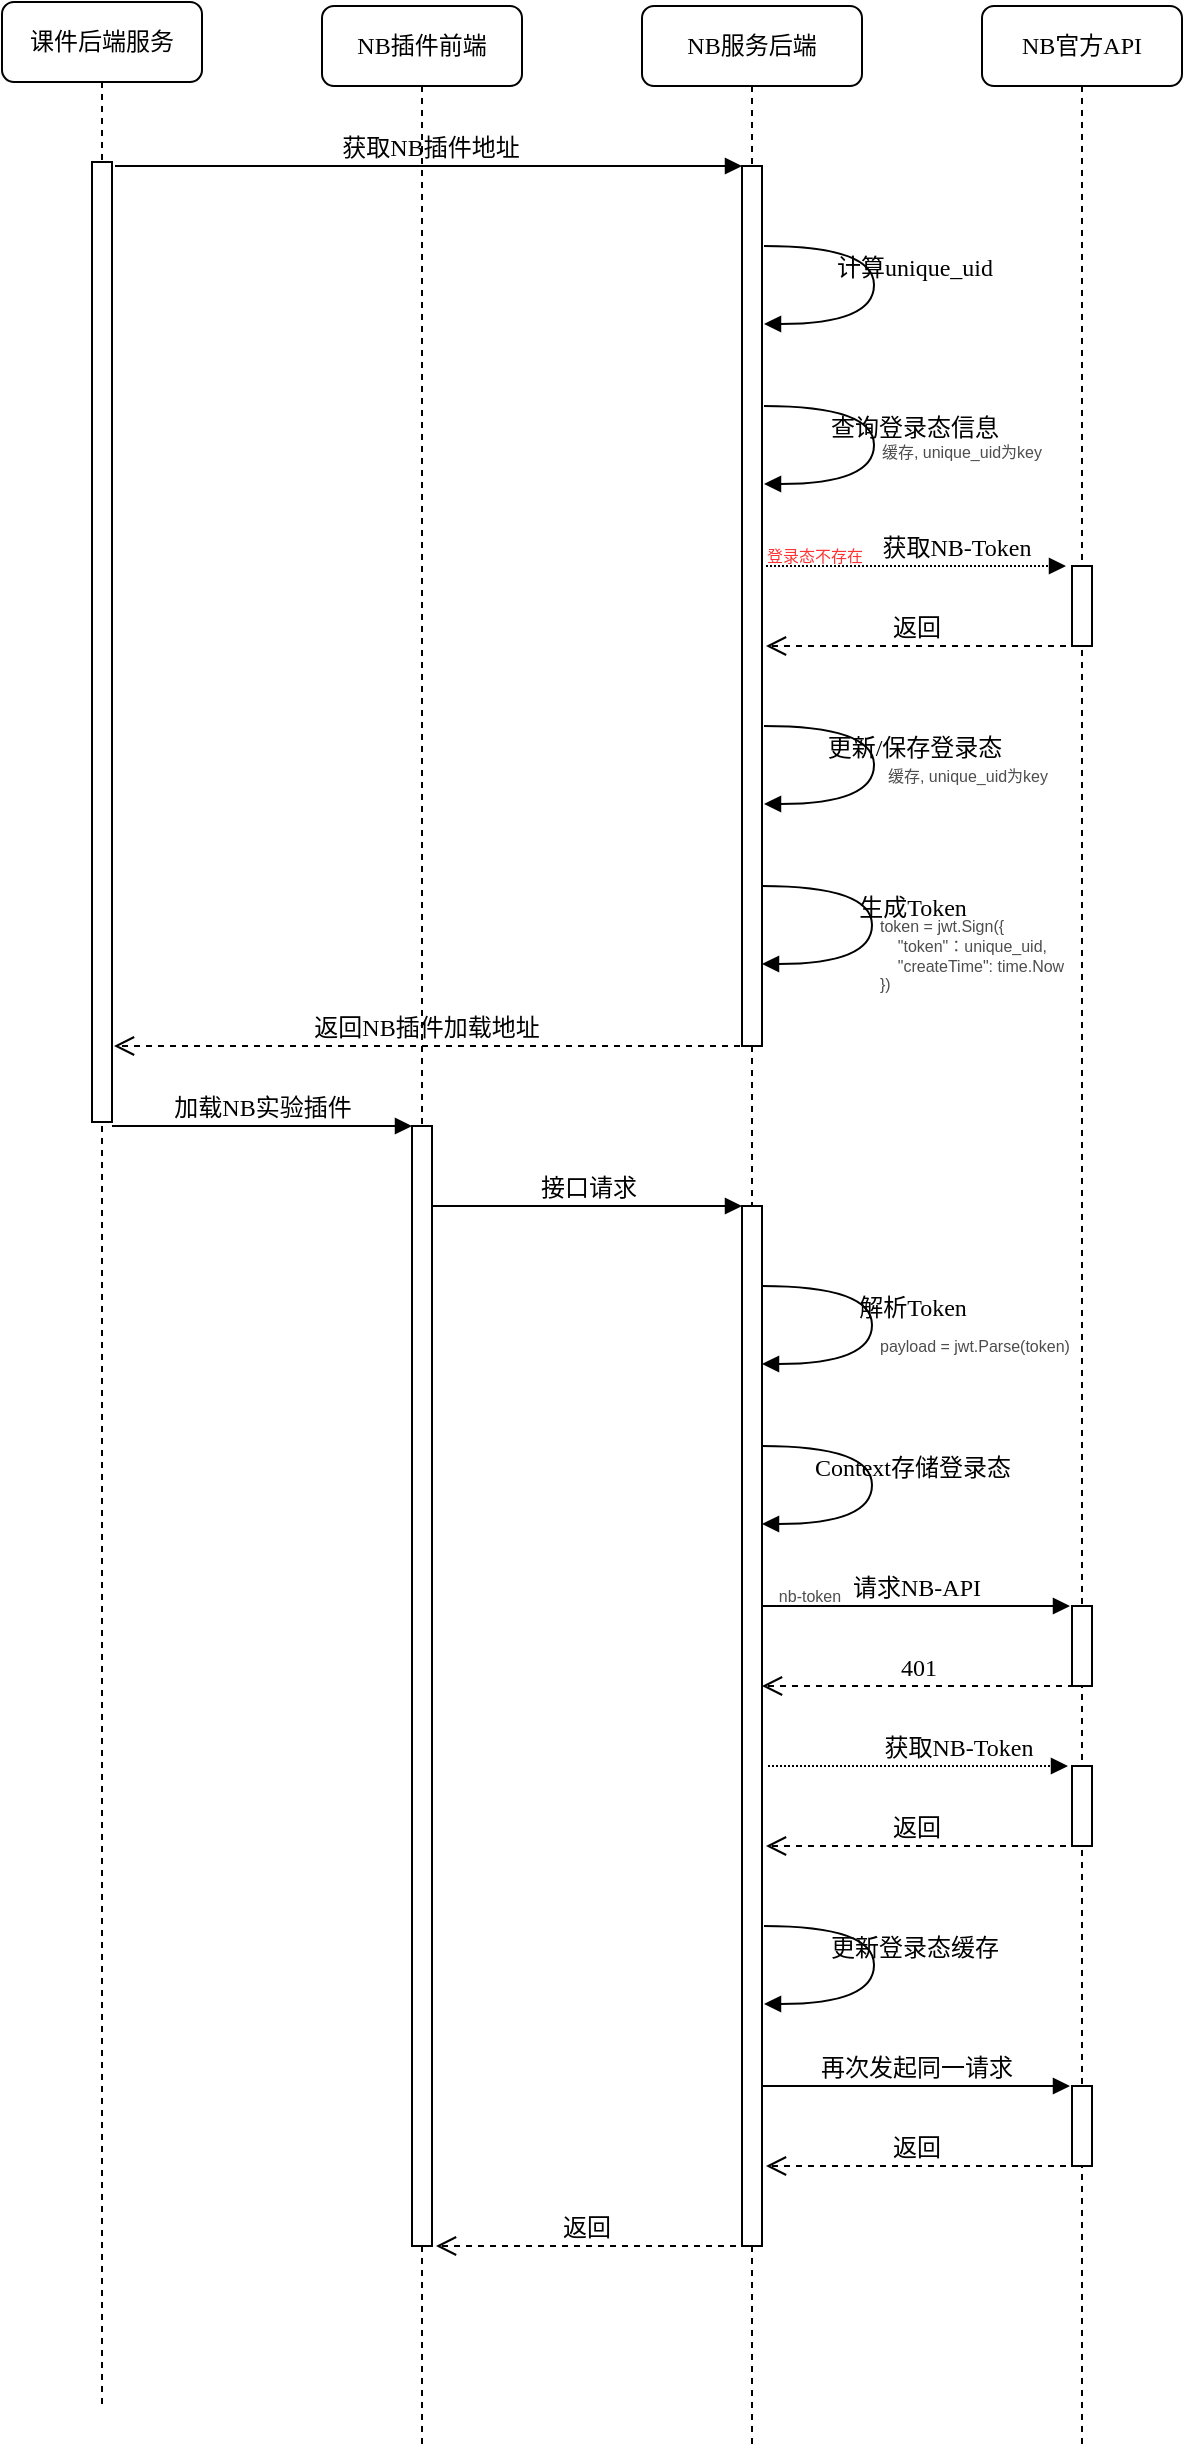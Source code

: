 <mxfile version="24.7.7">
  <diagram name="第 1 页" id="R11ki24l0IiZ1_yi1Dwo">
    <mxGraphModel dx="2100" dy="1240" grid="1" gridSize="10" guides="1" tooltips="1" connect="1" arrows="1" fold="1" page="1" pageScale="1" pageWidth="827" pageHeight="1169" math="0" shadow="0">
      <root>
        <mxCell id="0" />
        <mxCell id="1" parent="0" />
        <mxCell id="tGxa9McU4CZV0gH0aVvl-40" value="课件后端服务" style="shape=umlLifeline;perimeter=lifelinePerimeter;whiteSpace=wrap;html=1;container=1;collapsible=0;recursiveResize=0;outlineConnect=0;rounded=1;shadow=0;comic=0;labelBackgroundColor=none;strokeWidth=1;fontFamily=Verdana;fontSize=12;align=center;" vertex="1" parent="1">
          <mxGeometry x="400" y="78" width="100" height="1202" as="geometry" />
        </mxCell>
        <mxCell id="tGxa9McU4CZV0gH0aVvl-41" value="" style="html=1;points=[];perimeter=orthogonalPerimeter;rounded=0;shadow=0;comic=0;labelBackgroundColor=none;strokeWidth=1;fontFamily=Verdana;fontSize=12;align=center;" vertex="1" parent="tGxa9McU4CZV0gH0aVvl-40">
          <mxGeometry x="45" y="80" width="10" height="480" as="geometry" />
        </mxCell>
        <mxCell id="tGxa9McU4CZV0gH0aVvl-43" value="NB插件前端" style="shape=umlLifeline;perimeter=lifelinePerimeter;whiteSpace=wrap;html=1;container=1;collapsible=0;recursiveResize=0;outlineConnect=0;rounded=1;shadow=0;comic=0;labelBackgroundColor=none;strokeWidth=1;fontFamily=Verdana;fontSize=12;align=center;" vertex="1" parent="1">
          <mxGeometry x="560" y="80" width="100" height="1220" as="geometry" />
        </mxCell>
        <mxCell id="tGxa9McU4CZV0gH0aVvl-122" value="" style="html=1;points=[];perimeter=orthogonalPerimeter;rounded=0;shadow=0;comic=0;labelBackgroundColor=none;strokeWidth=1;fontFamily=Verdana;fontSize=12;align=center;" vertex="1" parent="tGxa9McU4CZV0gH0aVvl-43">
          <mxGeometry x="45" y="560" width="10" height="560" as="geometry" />
        </mxCell>
        <mxCell id="tGxa9McU4CZV0gH0aVvl-52" value="NB服务后端" style="shape=umlLifeline;perimeter=lifelinePerimeter;whiteSpace=wrap;html=1;container=1;collapsible=0;recursiveResize=0;outlineConnect=0;rounded=1;shadow=0;comic=0;labelBackgroundColor=none;strokeWidth=1;fontFamily=Verdana;fontSize=12;align=center;" vertex="1" parent="1">
          <mxGeometry x="720" y="80" width="110" height="1220" as="geometry" />
        </mxCell>
        <mxCell id="tGxa9McU4CZV0gH0aVvl-53" value="" style="html=1;points=[];perimeter=orthogonalPerimeter;rounded=0;shadow=0;comic=0;labelBackgroundColor=none;strokeWidth=1;fontFamily=Verdana;fontSize=12;align=center;" vertex="1" parent="tGxa9McU4CZV0gH0aVvl-52">
          <mxGeometry x="50" y="80" width="10" height="440" as="geometry" />
        </mxCell>
        <mxCell id="tGxa9McU4CZV0gH0aVvl-54" value="" style="html=1;points=[];perimeter=orthogonalPerimeter;rounded=0;shadow=0;comic=0;labelBackgroundColor=none;strokeWidth=1;fontFamily=Verdana;fontSize=12;align=center;" vertex="1" parent="tGxa9McU4CZV0gH0aVvl-52">
          <mxGeometry x="50" y="600" width="10" height="520" as="geometry" />
        </mxCell>
        <mxCell id="tGxa9McU4CZV0gH0aVvl-117" value="登录态不存在" style="text;html=1;align=center;verticalAlign=middle;whiteSpace=wrap;rounded=0;fontSize=8;fontColor=#FF3333;" vertex="1" parent="tGxa9McU4CZV0gH0aVvl-52">
          <mxGeometry x="60" y="270" width="53" height="10" as="geometry" />
        </mxCell>
        <mxCell id="tGxa9McU4CZV0gH0aVvl-127" value="nb-token" style="text;html=1;align=center;verticalAlign=middle;whiteSpace=wrap;rounded=0;fontSize=8;fontColor=#4D4D4D;" vertex="1" parent="tGxa9McU4CZV0gH0aVvl-52">
          <mxGeometry x="59" y="790" width="50" height="10" as="geometry" />
        </mxCell>
        <mxCell id="tGxa9McU4CZV0gH0aVvl-58" value="NB官方API" style="shape=umlLifeline;perimeter=lifelinePerimeter;whiteSpace=wrap;html=1;container=1;collapsible=0;recursiveResize=0;outlineConnect=0;rounded=1;shadow=0;comic=0;labelBackgroundColor=none;strokeWidth=1;fontFamily=Verdana;fontSize=12;align=center;" vertex="1" parent="1">
          <mxGeometry x="890" y="80" width="100" height="1220" as="geometry" />
        </mxCell>
        <mxCell id="tGxa9McU4CZV0gH0aVvl-59" value="" style="html=1;points=[];perimeter=orthogonalPerimeter;rounded=0;shadow=0;comic=0;labelBackgroundColor=none;strokeWidth=1;fontFamily=Verdana;fontSize=12;align=center;" vertex="1" parent="tGxa9McU4CZV0gH0aVvl-58">
          <mxGeometry x="45" y="280" width="10" height="40" as="geometry" />
        </mxCell>
        <mxCell id="tGxa9McU4CZV0gH0aVvl-61" value="请求NB-API" style="html=1;verticalAlign=bottom;endArrow=block;entryX=0;entryY=0;labelBackgroundColor=none;fontFamily=Verdana;fontSize=12;edgeStyle=elbowEdgeStyle;elbow=vertical;" edge="1" parent="tGxa9McU4CZV0gH0aVvl-58">
          <mxGeometry relative="1" as="geometry">
            <mxPoint x="-110" y="800" as="sourcePoint" />
            <mxPoint x="44" y="800" as="targetPoint" />
          </mxGeometry>
        </mxCell>
        <mxCell id="tGxa9McU4CZV0gH0aVvl-62" value="401" style="html=1;verticalAlign=bottom;endArrow=open;dashed=1;endSize=8;labelBackgroundColor=none;fontFamily=Verdana;fontSize=12;edgeStyle=elbowEdgeStyle;elbow=vertical;" edge="1" parent="tGxa9McU4CZV0gH0aVvl-58">
          <mxGeometry x="-0.003" relative="1" as="geometry">
            <mxPoint x="-110" y="840" as="targetPoint" />
            <Array as="points" />
            <mxPoint x="46" y="840" as="sourcePoint" />
            <mxPoint as="offset" />
          </mxGeometry>
        </mxCell>
        <mxCell id="tGxa9McU4CZV0gH0aVvl-63" value="" style="html=1;points=[];perimeter=orthogonalPerimeter;rounded=0;shadow=0;comic=0;labelBackgroundColor=none;strokeWidth=1;fontFamily=Verdana;fontSize=12;align=center;" vertex="1" parent="tGxa9McU4CZV0gH0aVvl-58">
          <mxGeometry x="45" y="800" width="10" height="40" as="geometry" />
        </mxCell>
        <mxCell id="tGxa9McU4CZV0gH0aVvl-120" value="缓存, unique_uid为key" style="text;html=1;align=center;verticalAlign=middle;whiteSpace=wrap;rounded=0;fontSize=8;fontColor=#4D4D4D;" vertex="1" parent="tGxa9McU4CZV0gH0aVvl-58">
          <mxGeometry x="-50" y="380" width="86" height="10" as="geometry" />
        </mxCell>
        <mxCell id="tGxa9McU4CZV0gH0aVvl-128" value="" style="html=1;points=[];perimeter=orthogonalPerimeter;rounded=0;shadow=0;comic=0;labelBackgroundColor=none;strokeWidth=1;fontFamily=Verdana;fontSize=12;align=center;" vertex="1" parent="tGxa9McU4CZV0gH0aVvl-58">
          <mxGeometry x="45" y="880" width="10" height="40" as="geometry" />
        </mxCell>
        <mxCell id="tGxa9McU4CZV0gH0aVvl-129" value="获取NB-Token" style="html=1;verticalAlign=bottom;endArrow=block;labelBackgroundColor=none;fontFamily=Verdana;fontSize=12;edgeStyle=elbowEdgeStyle;elbow=vertical;dashed=1;dashPattern=1 1;" edge="1" parent="tGxa9McU4CZV0gH0aVvl-58">
          <mxGeometry x="0.267" relative="1" as="geometry">
            <mxPoint x="-107" y="880" as="sourcePoint" />
            <Array as="points">
              <mxPoint x="-52" y="880" />
              <mxPoint x="-42" y="940" />
              <mxPoint x="-2" y="950" />
              <mxPoint x="-22" y="910" />
              <mxPoint x="-102" y="800" />
            </Array>
            <mxPoint x="43" y="880" as="targetPoint" />
            <mxPoint as="offset" />
          </mxGeometry>
        </mxCell>
        <mxCell id="tGxa9McU4CZV0gH0aVvl-130" value="返回" style="html=1;verticalAlign=bottom;endArrow=open;dashed=1;endSize=8;labelBackgroundColor=none;fontFamily=Verdana;fontSize=12;edgeStyle=elbowEdgeStyle;elbow=vertical;" edge="1" parent="tGxa9McU4CZV0gH0aVvl-58">
          <mxGeometry x="0.003" relative="1" as="geometry">
            <mxPoint x="-108" y="920" as="targetPoint" />
            <Array as="points" />
            <mxPoint x="42" y="920" as="sourcePoint" />
            <mxPoint as="offset" />
          </mxGeometry>
        </mxCell>
        <mxCell id="tGxa9McU4CZV0gH0aVvl-133" value="" style="html=1;points=[];perimeter=orthogonalPerimeter;rounded=0;shadow=0;comic=0;labelBackgroundColor=none;strokeWidth=1;fontFamily=Verdana;fontSize=12;align=center;" vertex="1" parent="tGxa9McU4CZV0gH0aVvl-58">
          <mxGeometry x="45" y="1040" width="10" height="40" as="geometry" />
        </mxCell>
        <mxCell id="tGxa9McU4CZV0gH0aVvl-134" value="返回" style="html=1;verticalAlign=bottom;endArrow=open;dashed=1;endSize=8;labelBackgroundColor=none;fontFamily=Verdana;fontSize=12;edgeStyle=elbowEdgeStyle;elbow=vertical;" edge="1" parent="tGxa9McU4CZV0gH0aVvl-58">
          <mxGeometry x="0.003" relative="1" as="geometry">
            <mxPoint x="-108" y="1080" as="targetPoint" />
            <Array as="points" />
            <mxPoint x="42" y="1080" as="sourcePoint" />
            <mxPoint as="offset" />
          </mxGeometry>
        </mxCell>
        <mxCell id="tGxa9McU4CZV0gH0aVvl-67" value="计算unique_uid" style="html=1;verticalAlign=bottom;endArrow=block;labelBackgroundColor=none;fontFamily=Verdana;fontSize=12;elbow=vertical;edgeStyle=orthogonalEdgeStyle;curved=1;exitX=1.038;exitY=0.345;exitPerimeter=0;entryX=1.027;entryY=0.831;entryDx=0;entryDy=0;entryPerimeter=0;" edge="1" parent="1">
          <mxGeometry x="0.007" y="20" relative="1" as="geometry">
            <mxPoint x="781" y="200" as="sourcePoint" />
            <mxPoint x="781" y="239" as="targetPoint" />
            <Array as="points">
              <mxPoint x="836" y="200" />
              <mxPoint x="836" y="239" />
            </Array>
            <mxPoint as="offset" />
          </mxGeometry>
        </mxCell>
        <mxCell id="tGxa9McU4CZV0gH0aVvl-68" value="获取NB-Token" style="html=1;verticalAlign=bottom;endArrow=block;labelBackgroundColor=none;fontFamily=Verdana;fontSize=12;edgeStyle=elbowEdgeStyle;elbow=vertical;dashed=1;dashPattern=1 1;" edge="1" parent="1">
          <mxGeometry x="0.267" relative="1" as="geometry">
            <mxPoint x="782" y="360" as="sourcePoint" />
            <Array as="points">
              <mxPoint x="837" y="360" />
              <mxPoint x="847" y="420" />
              <mxPoint x="887" y="430" />
              <mxPoint x="867" y="390" />
              <mxPoint x="787" y="280" />
            </Array>
            <mxPoint x="932" y="360" as="targetPoint" />
            <mxPoint as="offset" />
          </mxGeometry>
        </mxCell>
        <mxCell id="tGxa9McU4CZV0gH0aVvl-69" value="返回" style="html=1;verticalAlign=bottom;endArrow=open;dashed=1;endSize=8;labelBackgroundColor=none;fontFamily=Verdana;fontSize=12;edgeStyle=elbowEdgeStyle;elbow=vertical;" edge="1" parent="1">
          <mxGeometry x="0.003" relative="1" as="geometry">
            <mxPoint x="782" y="400.0" as="targetPoint" />
            <Array as="points" />
            <mxPoint x="932" y="400.0" as="sourcePoint" />
            <mxPoint as="offset" />
          </mxGeometry>
        </mxCell>
        <mxCell id="tGxa9McU4CZV0gH0aVvl-70" value="更新/保存登录态" style="html=1;verticalAlign=bottom;endArrow=block;labelBackgroundColor=none;fontFamily=Verdana;fontSize=12;elbow=vertical;edgeStyle=orthogonalEdgeStyle;curved=1;exitX=1.038;exitY=0.345;exitPerimeter=0;entryX=1.027;entryY=0.831;entryDx=0;entryDy=0;entryPerimeter=0;" edge="1" parent="1">
          <mxGeometry x="0.007" y="20" relative="1" as="geometry">
            <mxPoint x="781" y="440" as="sourcePoint" />
            <mxPoint x="781" y="479" as="targetPoint" />
            <Array as="points">
              <mxPoint x="836" y="440" />
              <mxPoint x="836" y="479" />
            </Array>
            <mxPoint as="offset" />
          </mxGeometry>
        </mxCell>
        <mxCell id="tGxa9McU4CZV0gH0aVvl-71" value="返回NB插件加载地址" style="html=1;verticalAlign=bottom;endArrow=open;dashed=1;endSize=8;labelBackgroundColor=none;fontFamily=Verdana;fontSize=12;edgeStyle=elbowEdgeStyle;elbow=vertical;" edge="1" parent="1">
          <mxGeometry x="0.003" relative="1" as="geometry">
            <mxPoint x="456" y="600" as="targetPoint" />
            <Array as="points" />
            <mxPoint x="769" y="600" as="sourcePoint" />
            <mxPoint as="offset" />
          </mxGeometry>
        </mxCell>
        <mxCell id="tGxa9McU4CZV0gH0aVvl-76" value="接口请求" style="html=1;verticalAlign=bottom;endArrow=block;entryX=0;entryY=0;labelBackgroundColor=none;fontFamily=Verdana;fontSize=12;edgeStyle=elbowEdgeStyle;elbow=vertical;" edge="1" parent="1">
          <mxGeometry relative="1" as="geometry">
            <mxPoint x="615" y="680" as="sourcePoint" />
            <mxPoint x="770" y="680" as="targetPoint" />
          </mxGeometry>
        </mxCell>
        <mxCell id="tGxa9McU4CZV0gH0aVvl-44" value="获取NB插件地址" style="html=1;verticalAlign=bottom;endArrow=block;labelBackgroundColor=none;fontFamily=Verdana;fontSize=12;edgeStyle=elbowEdgeStyle;elbow=vertical;" edge="1" parent="1">
          <mxGeometry x="0.002" relative="1" as="geometry">
            <mxPoint x="456.5" y="160" as="sourcePoint" />
            <mxPoint x="770" y="160" as="targetPoint" />
            <mxPoint as="offset" />
          </mxGeometry>
        </mxCell>
        <mxCell id="tGxa9McU4CZV0gH0aVvl-116" value="查询登录态信息" style="html=1;verticalAlign=bottom;endArrow=block;labelBackgroundColor=none;fontFamily=Verdana;fontSize=12;elbow=vertical;edgeStyle=orthogonalEdgeStyle;curved=1;exitX=1.038;exitY=0.345;exitPerimeter=0;entryX=1.027;entryY=0.831;entryDx=0;entryDy=0;entryPerimeter=0;" edge="1" parent="1">
          <mxGeometry x="0.007" y="20" relative="1" as="geometry">
            <mxPoint x="781" y="280" as="sourcePoint" />
            <mxPoint x="781" y="319" as="targetPoint" />
            <Array as="points">
              <mxPoint x="836" y="280" />
              <mxPoint x="836" y="319" />
            </Array>
            <mxPoint as="offset" />
          </mxGeometry>
        </mxCell>
        <mxCell id="tGxa9McU4CZV0gH0aVvl-118" value="生成Token" style="html=1;verticalAlign=bottom;endArrow=block;labelBackgroundColor=none;fontFamily=Verdana;fontSize=12;elbow=vertical;edgeStyle=orthogonalEdgeStyle;curved=1;exitX=1.038;exitY=0.345;exitPerimeter=0;entryX=1.027;entryY=0.831;entryDx=0;entryDy=0;entryPerimeter=0;" edge="1" parent="1">
          <mxGeometry x="0.007" y="20" relative="1" as="geometry">
            <mxPoint x="780" y="520" as="sourcePoint" />
            <mxPoint x="780" y="559" as="targetPoint" />
            <Array as="points">
              <mxPoint x="835" y="520" />
              <mxPoint x="835" y="559" />
            </Array>
            <mxPoint as="offset" />
          </mxGeometry>
        </mxCell>
        <mxCell id="tGxa9McU4CZV0gH0aVvl-119" value="缓存, unique_uid为key" style="text;html=1;align=center;verticalAlign=middle;whiteSpace=wrap;rounded=0;fontSize=8;fontColor=#4D4D4D;" vertex="1" parent="1">
          <mxGeometry x="837" y="298" width="86" height="10" as="geometry" />
        </mxCell>
        <mxCell id="tGxa9McU4CZV0gH0aVvl-121" value="token = jwt.Sign({&lt;div&gt;&amp;nbsp; &amp;nbsp; &quot;token&quot;：unique_uid,&lt;/div&gt;&lt;div&gt;&amp;nbsp; &amp;nbsp; &quot;createTime&quot;: time.Now&lt;/div&gt;&lt;div&gt;})&lt;/div&gt;" style="text;html=1;align=left;verticalAlign=middle;whiteSpace=wrap;rounded=0;fontSize=8;fontColor=#4D4D4D;" vertex="1" parent="1">
          <mxGeometry x="837" y="540" width="103" height="30" as="geometry" />
        </mxCell>
        <mxCell id="tGxa9McU4CZV0gH0aVvl-123" value="加载NB实验插件" style="html=1;verticalAlign=bottom;endArrow=block;entryX=0;entryY=0;labelBackgroundColor=none;fontFamily=Verdana;fontSize=12;edgeStyle=elbowEdgeStyle;elbow=vertical;" edge="1" parent="1">
          <mxGeometry relative="1" as="geometry">
            <mxPoint x="455" y="640" as="sourcePoint" />
            <mxPoint x="605" y="640" as="targetPoint" />
          </mxGeometry>
        </mxCell>
        <mxCell id="tGxa9McU4CZV0gH0aVvl-124" value="解析Token" style="html=1;verticalAlign=bottom;endArrow=block;labelBackgroundColor=none;fontFamily=Verdana;fontSize=12;elbow=vertical;edgeStyle=orthogonalEdgeStyle;curved=1;exitX=1.038;exitY=0.345;exitPerimeter=0;entryX=1.027;entryY=0.831;entryDx=0;entryDy=0;entryPerimeter=0;" edge="1" parent="1">
          <mxGeometry x="0.007" y="20" relative="1" as="geometry">
            <mxPoint x="780" y="720" as="sourcePoint" />
            <mxPoint x="780" y="759" as="targetPoint" />
            <Array as="points">
              <mxPoint x="835" y="720" />
              <mxPoint x="835" y="759" />
            </Array>
            <mxPoint as="offset" />
          </mxGeometry>
        </mxCell>
        <mxCell id="tGxa9McU4CZV0gH0aVvl-125" value="payload = jwt.Parse(token&lt;span style=&quot;background-color: initial;&quot;&gt;)&lt;/span&gt;" style="text;html=1;align=left;verticalAlign=middle;whiteSpace=wrap;rounded=0;fontSize=8;fontColor=#4D4D4D;" vertex="1" parent="1">
          <mxGeometry x="837" y="740" width="103" height="20" as="geometry" />
        </mxCell>
        <mxCell id="tGxa9McU4CZV0gH0aVvl-126" value="Context存储登录态" style="html=1;verticalAlign=bottom;endArrow=block;labelBackgroundColor=none;fontFamily=Verdana;fontSize=12;elbow=vertical;edgeStyle=orthogonalEdgeStyle;curved=1;exitX=1.038;exitY=0.345;exitPerimeter=0;entryX=1.027;entryY=0.831;entryDx=0;entryDy=0;entryPerimeter=0;" edge="1" parent="1">
          <mxGeometry x="0.007" y="20" relative="1" as="geometry">
            <mxPoint x="780" y="800" as="sourcePoint" />
            <mxPoint x="780" y="839" as="targetPoint" />
            <Array as="points">
              <mxPoint x="835" y="800" />
              <mxPoint x="835" y="839" />
            </Array>
            <mxPoint as="offset" />
          </mxGeometry>
        </mxCell>
        <mxCell id="tGxa9McU4CZV0gH0aVvl-131" value="更新登录态缓存" style="html=1;verticalAlign=bottom;endArrow=block;labelBackgroundColor=none;fontFamily=Verdana;fontSize=12;elbow=vertical;edgeStyle=orthogonalEdgeStyle;curved=1;exitX=1.038;exitY=0.345;exitPerimeter=0;entryX=1.027;entryY=0.831;entryDx=0;entryDy=0;entryPerimeter=0;" edge="1" parent="1">
          <mxGeometry x="0.007" y="20" relative="1" as="geometry">
            <mxPoint x="781" y="1040" as="sourcePoint" />
            <mxPoint x="781" y="1079" as="targetPoint" />
            <Array as="points">
              <mxPoint x="836" y="1040" />
              <mxPoint x="836" y="1079" />
            </Array>
            <mxPoint as="offset" />
          </mxGeometry>
        </mxCell>
        <mxCell id="tGxa9McU4CZV0gH0aVvl-132" value="再次发起同一请求" style="html=1;verticalAlign=bottom;endArrow=block;entryX=0;entryY=0;labelBackgroundColor=none;fontFamily=Verdana;fontSize=12;edgeStyle=elbowEdgeStyle;elbow=vertical;" edge="1" parent="1">
          <mxGeometry relative="1" as="geometry">
            <mxPoint x="780" y="1120" as="sourcePoint" />
            <mxPoint x="934" y="1120" as="targetPoint" />
          </mxGeometry>
        </mxCell>
        <mxCell id="tGxa9McU4CZV0gH0aVvl-135" value="返回" style="html=1;verticalAlign=bottom;endArrow=open;dashed=1;endSize=8;labelBackgroundColor=none;fontFamily=Verdana;fontSize=12;edgeStyle=elbowEdgeStyle;elbow=vertical;" edge="1" parent="1">
          <mxGeometry x="0.003" relative="1" as="geometry">
            <mxPoint x="617" y="1200" as="targetPoint" />
            <Array as="points" />
            <mxPoint x="767" y="1200" as="sourcePoint" />
            <mxPoint as="offset" />
          </mxGeometry>
        </mxCell>
      </root>
    </mxGraphModel>
  </diagram>
</mxfile>

